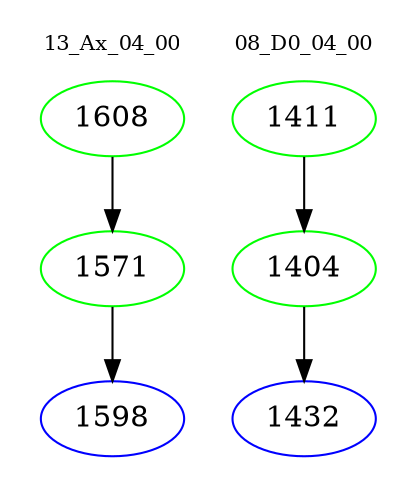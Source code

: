 digraph{
subgraph cluster_0 {
color = white
label = "13_Ax_04_00";
fontsize=10;
T0_1608 [label="1608", color="green"]
T0_1608 -> T0_1571 [color="black"]
T0_1571 [label="1571", color="green"]
T0_1571 -> T0_1598 [color="black"]
T0_1598 [label="1598", color="blue"]
}
subgraph cluster_1 {
color = white
label = "08_D0_04_00";
fontsize=10;
T1_1411 [label="1411", color="green"]
T1_1411 -> T1_1404 [color="black"]
T1_1404 [label="1404", color="green"]
T1_1404 -> T1_1432 [color="black"]
T1_1432 [label="1432", color="blue"]
}
}
